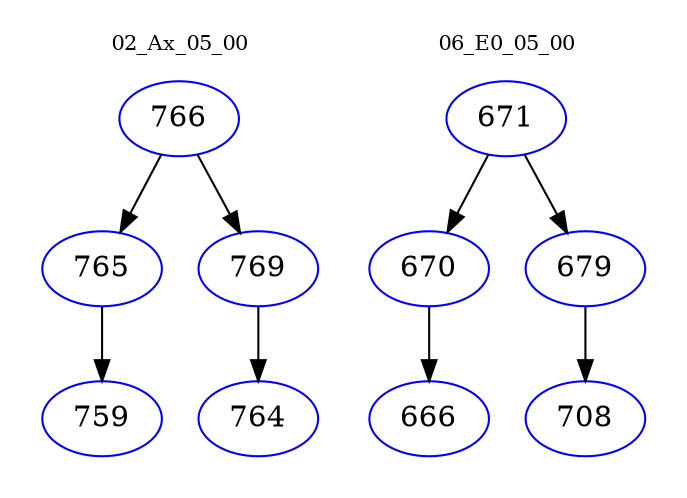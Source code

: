 digraph{
subgraph cluster_0 {
color = white
label = "02_Ax_05_00";
fontsize=10;
T0_766 [label="766", color="blue"]
T0_766 -> T0_765 [color="black"]
T0_765 [label="765", color="blue"]
T0_765 -> T0_759 [color="black"]
T0_759 [label="759", color="blue"]
T0_766 -> T0_769 [color="black"]
T0_769 [label="769", color="blue"]
T0_769 -> T0_764 [color="black"]
T0_764 [label="764", color="blue"]
}
subgraph cluster_1 {
color = white
label = "06_E0_05_00";
fontsize=10;
T1_671 [label="671", color="blue"]
T1_671 -> T1_670 [color="black"]
T1_670 [label="670", color="blue"]
T1_670 -> T1_666 [color="black"]
T1_666 [label="666", color="blue"]
T1_671 -> T1_679 [color="black"]
T1_679 [label="679", color="blue"]
T1_679 -> T1_708 [color="black"]
T1_708 [label="708", color="blue"]
}
}
